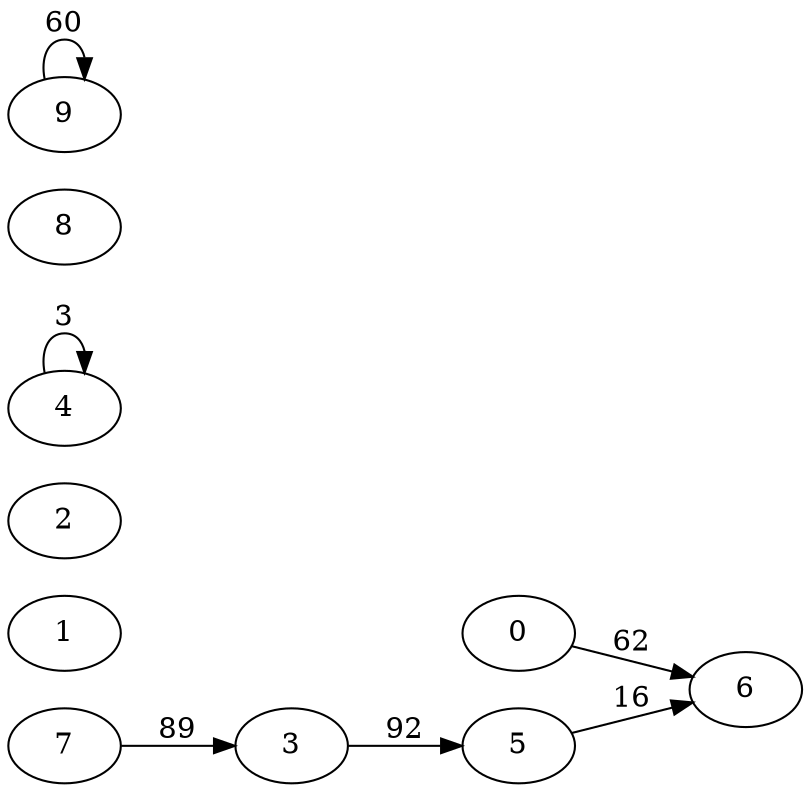 digraph G {
ranksep = "equally";
rankdir = LR;
{rank = same; 0; };
{rank = same; 6; };
{rank = same; 1; };
{rank = same; 2; };
{rank = same; 3; };
{rank = same; 5; };
{rank = same; };
{rank = same; 4; };
{rank = same; };
{rank = same; 7; };
{rank = same; };
{rank = same; 8; };
{rank = same; 9; };
{rank = same; };
0->6[label="62"];
6
1
2
3->5[label="92"];
5->6[label="16"];
4->4[label="3"];
7->3[label="89"];
8
9->9[label="60"];
}
